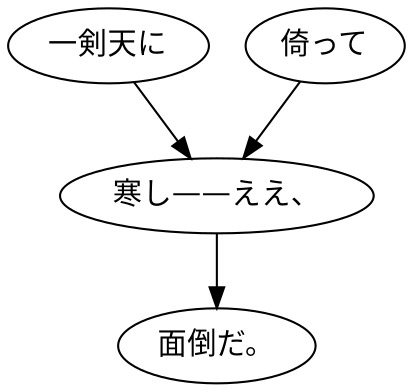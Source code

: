 digraph graph7646 {
	node0 [label="一剣天に"];
	node1 [label="倚って"];
	node2 [label="寒し——ええ、"];
	node3 [label="面倒だ。"];
	node0 -> node2;
	node1 -> node2;
	node2 -> node3;
}
